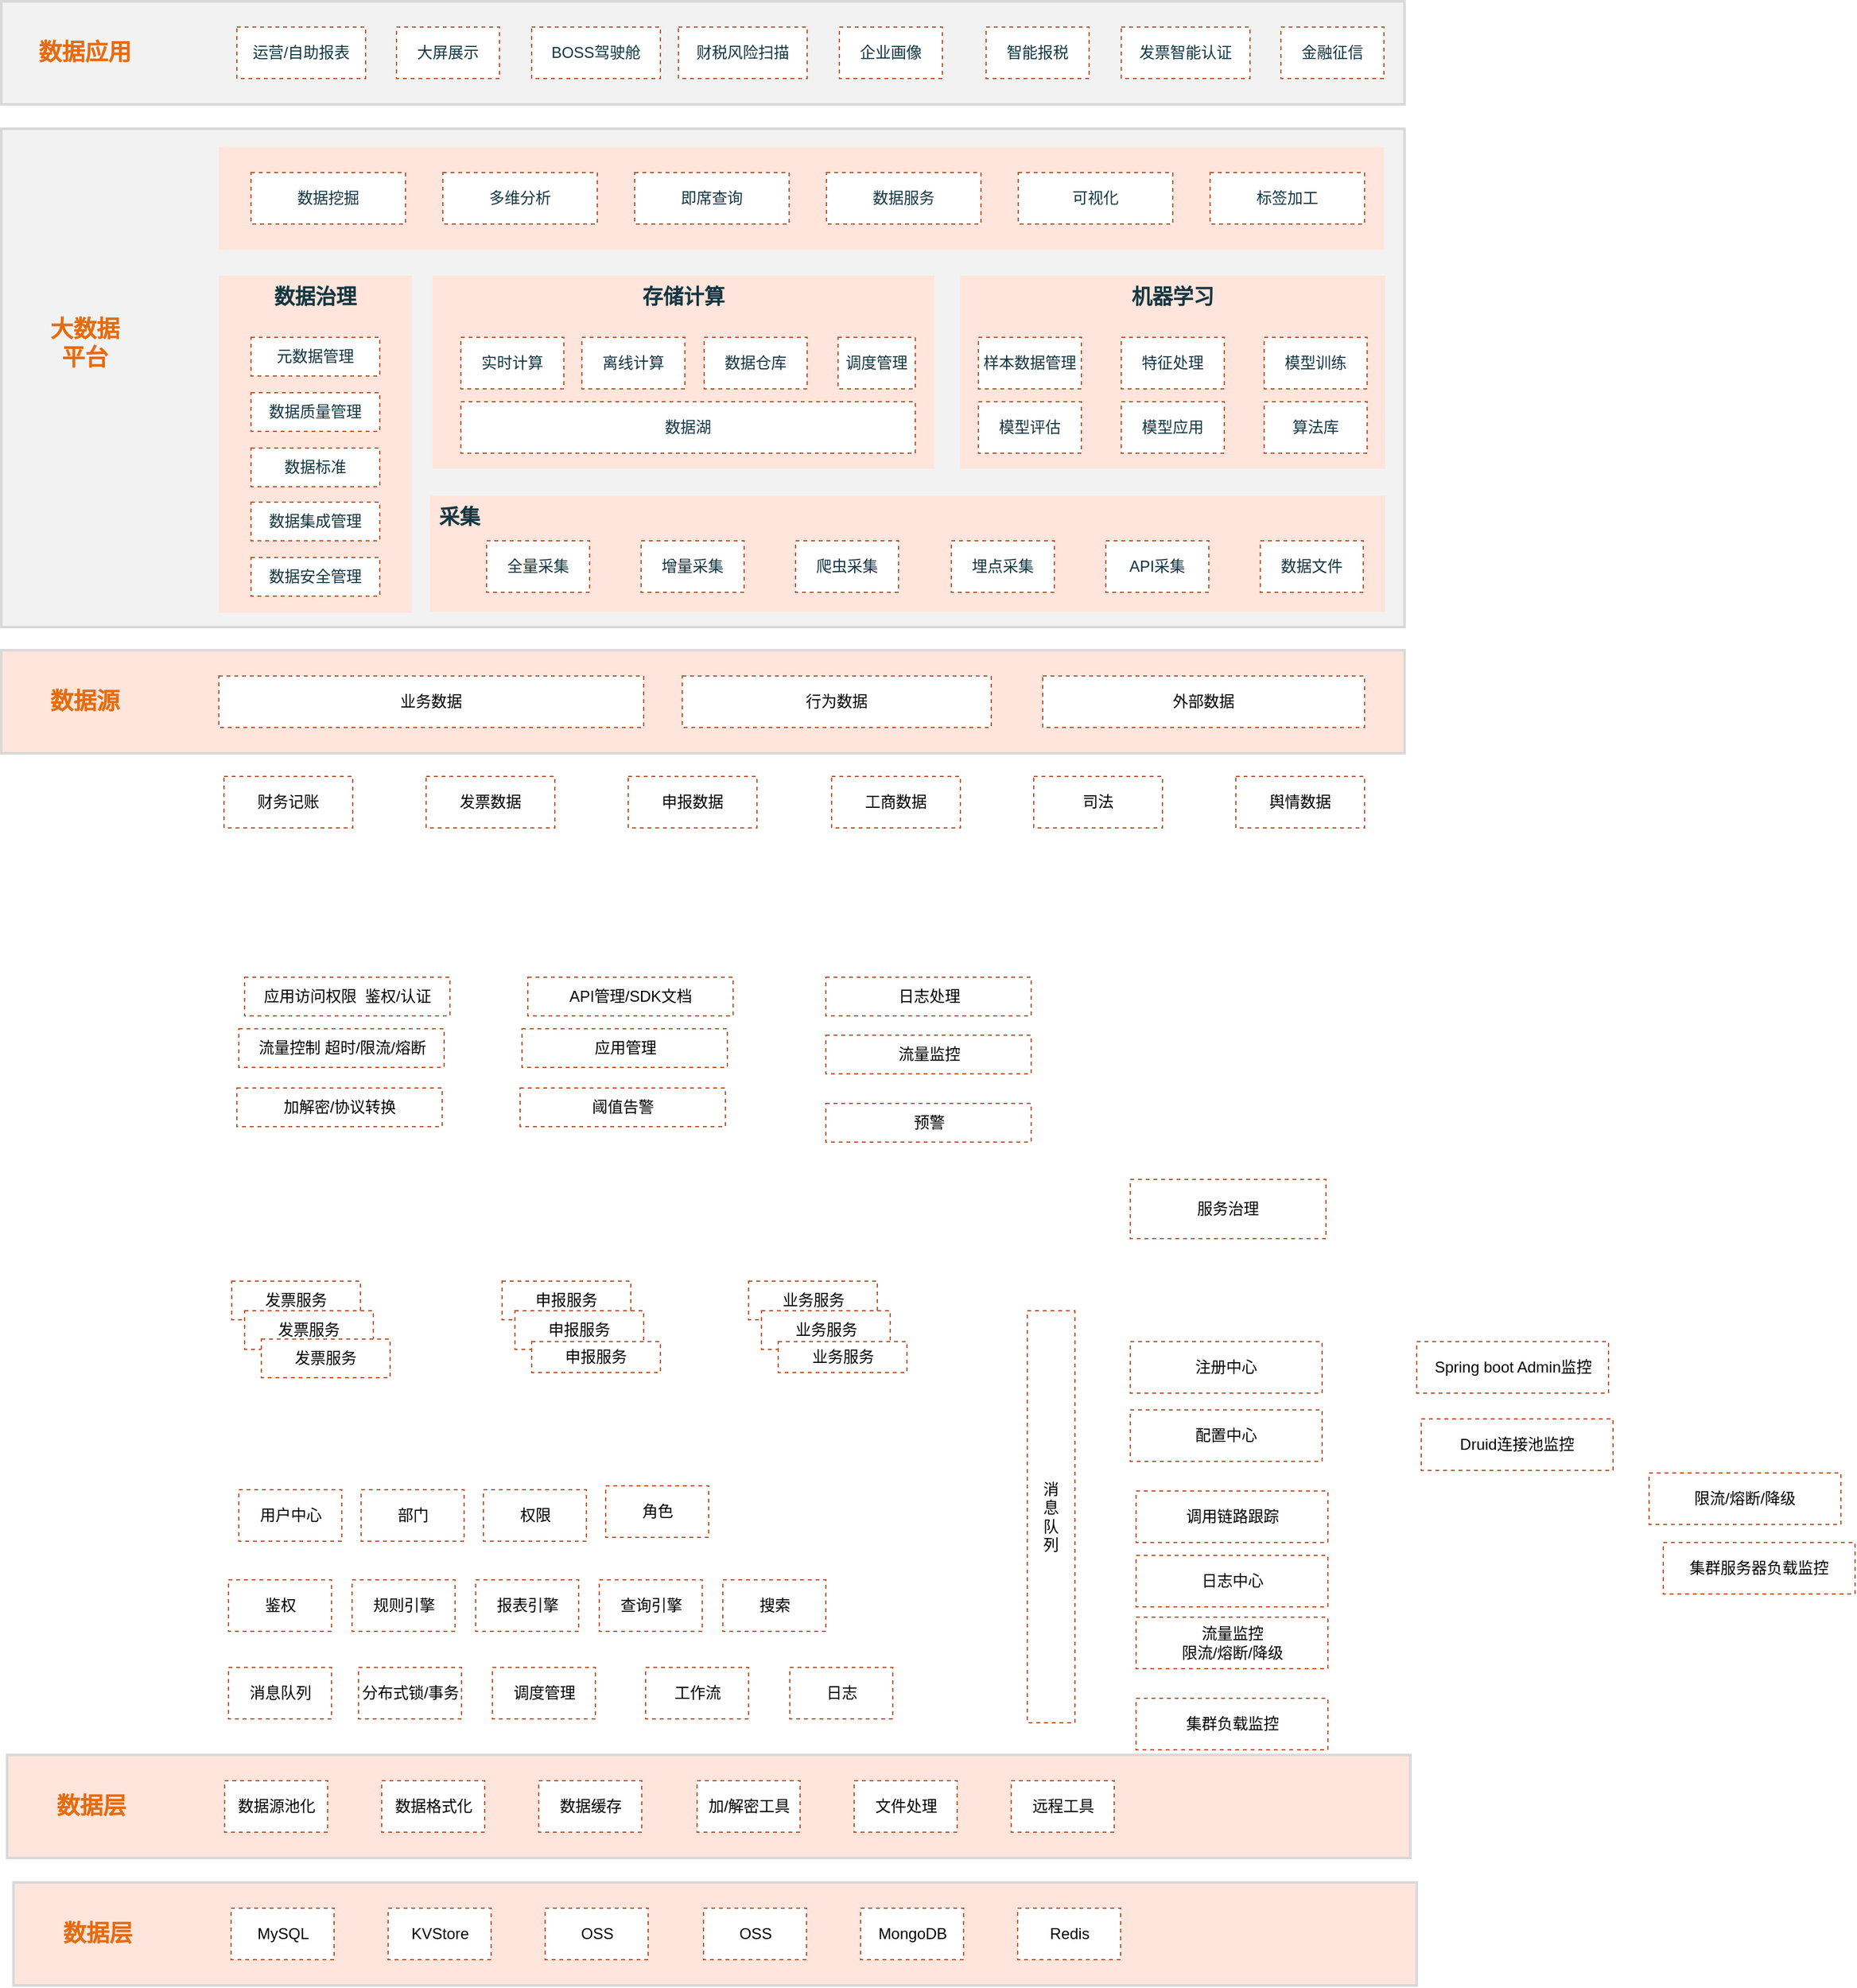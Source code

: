 <mxfile version="16.2.4" type="github">
  <diagram id="H7_tCYUHHZJKz_Q6d8IM" name="第 1 页">
    <mxGraphModel dx="1221" dy="681" grid="0" gridSize="10" guides="1" tooltips="1" connect="1" arrows="1" fold="1" page="0" pageScale="1" pageWidth="827" pageHeight="1169" background="none" math="0" shadow="0">
      <root>
        <mxCell id="0" />
        <mxCell id="1" parent="0" />
        <mxCell id="ndFSLWlLieNPHFFfm7gC-62" value="" style="whiteSpace=wrap;html=1;fontSize=18;fontStyle=1;strokeWidth=2;fillColor=#F2F2F2;strokeColor=#D9D9D9;" parent="1" vertex="1">
          <mxGeometry x="71" y="286" width="1090" height="80" as="geometry" />
        </mxCell>
        <mxCell id="ndFSLWlLieNPHFFfm7gC-60" value="" style="whiteSpace=wrap;html=1;fontSize=18;fontStyle=1;strokeWidth=2;fillColor=#F2F2F2;strokeColor=#D9D9D9;" parent="1" vertex="1">
          <mxGeometry x="71" y="385" width="1090" height="387" as="geometry" />
        </mxCell>
        <mxCell id="ndFSLWlLieNPHFFfm7gC-61" value="" style="whiteSpace=wrap;html=1;align=center;verticalAlign=top;fontSize=16;fontStyle=1;fillColor=#FFE5DB;strokeColor=none;fontColor=#143642;" parent="1" vertex="1">
          <mxGeometry x="240" y="399" width="905" height="80" as="geometry" />
        </mxCell>
        <mxCell id="ndFSLWlLieNPHFFfm7gC-51" value="" style="whiteSpace=wrap;html=1;fillColor=#FFE5DB;strokeColor=#D9D9D9;fontSize=18;fontStyle=1;fontColor=#143642;strokeWidth=2;" parent="1" vertex="1">
          <mxGeometry x="71" y="790" width="1090" height="80" as="geometry" />
        </mxCell>
        <mxCell id="ndFSLWlLieNPHFFfm7gC-1" value="数据源" style="whiteSpace=wrap;html=1;fillColor=none;strokeColor=none;fontSize=18;fontStyle=1;fontColor=#E66B0F;" parent="1" vertex="1">
          <mxGeometry x="76" y="810" width="120" height="40" as="geometry" />
        </mxCell>
        <mxCell id="ndFSLWlLieNPHFFfm7gC-3" value="业务数据" style="whiteSpace=wrap;html=1;strokeColor=#BB5933;dashed=1;" parent="1" vertex="1">
          <mxGeometry x="240" y="810" width="330" height="40" as="geometry" />
        </mxCell>
        <mxCell id="ndFSLWlLieNPHFFfm7gC-4" value="行为数据" style="whiteSpace=wrap;html=1;strokeColor=#BB5933;dashed=1;" parent="1" vertex="1">
          <mxGeometry x="600" y="810" width="240" height="40" as="geometry" />
        </mxCell>
        <mxCell id="ndFSLWlLieNPHFFfm7gC-5" value="外部数据" style="whiteSpace=wrap;html=1;strokeColor=#BB5933;dashed=1;" parent="1" vertex="1">
          <mxGeometry x="880" y="810" width="250" height="40" as="geometry" />
        </mxCell>
        <mxCell id="ndFSLWlLieNPHFFfm7gC-6" value="&lt;b&gt;&lt;font style=&quot;font-size: 16px&quot;&gt;采集&lt;/font&gt;&lt;/b&gt;" style="whiteSpace=wrap;html=1;align=left;verticalAlign=top;spacingLeft=5;spacingBottom=0;spacingRight=0;spacingTop=0;fillColor=#FFE5DB;strokeColor=none;fontColor=#143642;" parent="1" vertex="1">
          <mxGeometry x="404" y="670" width="742" height="90" as="geometry" />
        </mxCell>
        <mxCell id="ndFSLWlLieNPHFFfm7gC-7" value="全量采集" style="whiteSpace=wrap;html=1;fillColor=#FFFFFF;strokeColor=#BB5933;fontColor=#143642;dashed=1;" parent="1" vertex="1">
          <mxGeometry x="448" y="705" width="80" height="40" as="geometry" />
        </mxCell>
        <mxCell id="ndFSLWlLieNPHFFfm7gC-8" value="增量采集" style="whiteSpace=wrap;html=1;fillColor=#FFFFFF;strokeColor=#BB5933;fontColor=#143642;dashed=1;" parent="1" vertex="1">
          <mxGeometry x="568" y="705" width="80" height="40" as="geometry" />
        </mxCell>
        <mxCell id="ndFSLWlLieNPHFFfm7gC-9" value="爬虫采集" style="whiteSpace=wrap;html=1;fillColor=#FFFFFF;strokeColor=#BB5933;fontColor=#143642;dashed=1;" parent="1" vertex="1">
          <mxGeometry x="688" y="705" width="80" height="40" as="geometry" />
        </mxCell>
        <mxCell id="ndFSLWlLieNPHFFfm7gC-11" value="埋点采集" style="whiteSpace=wrap;html=1;fillColor=#FFFFFF;strokeColor=#BB5933;fontColor=#143642;dashed=1;" parent="1" vertex="1">
          <mxGeometry x="809" y="705" width="80" height="40" as="geometry" />
        </mxCell>
        <mxCell id="ndFSLWlLieNPHFFfm7gC-12" value="存储计算" style="whiteSpace=wrap;html=1;verticalAlign=top;fontSize=16;align=center;fontStyle=1;fillColor=#FFE5DB;strokeColor=none;fontColor=#143642;" parent="1" vertex="1">
          <mxGeometry x="406" y="499" width="390" height="150" as="geometry" />
        </mxCell>
        <mxCell id="ndFSLWlLieNPHFFfm7gC-13" value="实时计算" style="whiteSpace=wrap;html=1;fillColor=#FFFFFF;strokeColor=#BB5933;fontColor=#143642;dashed=1;" parent="1" vertex="1">
          <mxGeometry x="428" y="547" width="80" height="40" as="geometry" />
        </mxCell>
        <mxCell id="ndFSLWlLieNPHFFfm7gC-14" value="离线计算" style="whiteSpace=wrap;html=1;fillColor=#FFFFFF;strokeColor=#BB5933;fontColor=#143642;dashed=1;" parent="1" vertex="1">
          <mxGeometry x="522" y="547" width="80" height="40" as="geometry" />
        </mxCell>
        <mxCell id="ndFSLWlLieNPHFFfm7gC-15" value="数据仓库" style="whiteSpace=wrap;html=1;fillColor=#FFFFFF;strokeColor=#BB5933;fontColor=#143642;dashed=1;" parent="1" vertex="1">
          <mxGeometry x="617" y="547" width="80" height="40" as="geometry" />
        </mxCell>
        <mxCell id="ndFSLWlLieNPHFFfm7gC-16" value="调度管理" style="whiteSpace=wrap;html=1;fillColor=#FFFFFF;strokeColor=#BB5933;fontColor=#143642;dashed=1;" parent="1" vertex="1">
          <mxGeometry x="721" y="547" width="60" height="40" as="geometry" />
        </mxCell>
        <mxCell id="ndFSLWlLieNPHFFfm7gC-17" value="数据湖" style="whiteSpace=wrap;html=1;fillColor=#FFFFFF;strokeColor=#BB5933;fontColor=#143642;dashed=1;" parent="1" vertex="1">
          <mxGeometry x="428" y="597" width="353" height="40" as="geometry" />
        </mxCell>
        <mxCell id="ndFSLWlLieNPHFFfm7gC-18" value="机器学习" style="whiteSpace=wrap;html=1;verticalAlign=top;fontSize=16;fontStyle=1;fillColor=#FFE5DB;strokeColor=none;fontColor=#143642;" parent="1" vertex="1">
          <mxGeometry x="816" y="499" width="330" height="150" as="geometry" />
        </mxCell>
        <mxCell id="ndFSLWlLieNPHFFfm7gC-19" value="即席查询" style="whiteSpace=wrap;html=1;fillColor=#FFFFFF;strokeColor=#BB5933;fontColor=#143642;dashed=1;" parent="1" vertex="1">
          <mxGeometry x="563" y="419" width="120" height="40" as="geometry" />
        </mxCell>
        <mxCell id="ndFSLWlLieNPHFFfm7gC-20" value="多维分析" style="whiteSpace=wrap;html=1;fillColor=#FFFFFF;strokeColor=#BB5933;fontColor=#143642;dashed=1;" parent="1" vertex="1">
          <mxGeometry x="414" y="419" width="120" height="40" as="geometry" />
        </mxCell>
        <mxCell id="ndFSLWlLieNPHFFfm7gC-21" value="数据服务" style="whiteSpace=wrap;html=1;fillColor=#FFFFFF;strokeColor=#BB5933;fontColor=#143642;dashed=1;" parent="1" vertex="1">
          <mxGeometry x="712" y="419" width="120" height="40" as="geometry" />
        </mxCell>
        <mxCell id="ndFSLWlLieNPHFFfm7gC-22" value="算法库" style="whiteSpace=wrap;html=1;fillColor=#FFFFFF;strokeColor=#BB5933;fontColor=#143642;dashed=1;" parent="1" vertex="1">
          <mxGeometry x="1052" y="597" width="80" height="40" as="geometry" />
        </mxCell>
        <mxCell id="ndFSLWlLieNPHFFfm7gC-23" value="模型训练" style="whiteSpace=wrap;html=1;fillColor=#FFFFFF;strokeColor=#BB5933;fontColor=#143642;dashed=1;" parent="1" vertex="1">
          <mxGeometry x="1052" y="547" width="80" height="40" as="geometry" />
        </mxCell>
        <mxCell id="ndFSLWlLieNPHFFfm7gC-24" value="模型应用" style="whiteSpace=wrap;html=1;fillColor=#FFFFFF;strokeColor=#BB5933;fontColor=#143642;dashed=1;" parent="1" vertex="1">
          <mxGeometry x="941" y="597" width="80" height="40" as="geometry" />
        </mxCell>
        <mxCell id="ndFSLWlLieNPHFFfm7gC-25" value="模型评估" style="whiteSpace=wrap;html=1;fillColor=#FFFFFF;strokeColor=#BB5933;fontColor=#143642;dashed=1;" parent="1" vertex="1">
          <mxGeometry x="830" y="597" width="80" height="40" as="geometry" />
        </mxCell>
        <mxCell id="ndFSLWlLieNPHFFfm7gC-28" value="样本数据管理" style="whiteSpace=wrap;html=1;fillColor=#FFFFFF;strokeColor=#BB5933;fontColor=#143642;dashed=1;" parent="1" vertex="1">
          <mxGeometry x="830" y="547" width="80" height="40" as="geometry" />
        </mxCell>
        <mxCell id="ndFSLWlLieNPHFFfm7gC-29" value="特征处理" style="whiteSpace=wrap;html=1;fillColor=#FFFFFF;strokeColor=#BB5933;fontColor=#143642;dashed=1;" parent="1" vertex="1">
          <mxGeometry x="941" y="547" width="80" height="40" as="geometry" />
        </mxCell>
        <mxCell id="ndFSLWlLieNPHFFfm7gC-31" value="数据治理" style="whiteSpace=wrap;html=1;align=center;verticalAlign=top;fontSize=16;fontStyle=1;fillColor=#FFE5DB;strokeColor=none;fontColor=#143642;" parent="1" vertex="1">
          <mxGeometry x="240" y="499" width="150" height="262" as="geometry" />
        </mxCell>
        <mxCell id="ndFSLWlLieNPHFFfm7gC-32" value="元数据管理" style="whiteSpace=wrap;html=1;fillColor=#FFFFFF;strokeColor=#BB5933;fontColor=#143642;dashed=1;" parent="1" vertex="1">
          <mxGeometry x="265" y="547" width="100" height="30" as="geometry" />
        </mxCell>
        <mxCell id="ndFSLWlLieNPHFFfm7gC-33" value="数据质量管理" style="whiteSpace=wrap;html=1;fillColor=#FFFFFF;strokeColor=#BB5933;fontColor=#143642;dashed=1;" parent="1" vertex="1">
          <mxGeometry x="265" y="590" width="100" height="30" as="geometry" />
        </mxCell>
        <mxCell id="ndFSLWlLieNPHFFfm7gC-34" value="数据标准" style="whiteSpace=wrap;html=1;fillColor=#FFFFFF;strokeColor=#BB5933;fontColor=#143642;dashed=1;" parent="1" vertex="1">
          <mxGeometry x="265" y="633" width="100" height="30" as="geometry" />
        </mxCell>
        <mxCell id="ndFSLWlLieNPHFFfm7gC-35" value="数据安全管理" style="whiteSpace=wrap;html=1;fillColor=#FFFFFF;strokeColor=#BB5933;fontColor=#143642;dashed=1;" parent="1" vertex="1">
          <mxGeometry x="265" y="718" width="100" height="30" as="geometry" />
        </mxCell>
        <mxCell id="ndFSLWlLieNPHFFfm7gC-36" value="可视化" style="whiteSpace=wrap;html=1;fillColor=#FFFFFF;strokeColor=#BB5933;fontColor=#143642;dashed=1;" parent="1" vertex="1">
          <mxGeometry x="861" y="419" width="120" height="40" as="geometry" />
        </mxCell>
        <mxCell id="ndFSLWlLieNPHFFfm7gC-37" value="运营/自助报表" style="whiteSpace=wrap;html=1;fillColor=#FFFFFF;strokeColor=#BB5933;fontColor=#143642;dashed=1;" parent="1" vertex="1">
          <mxGeometry x="254" y="306" width="100" height="40" as="geometry" />
        </mxCell>
        <mxCell id="ndFSLWlLieNPHFFfm7gC-38" value="标签加工" style="whiteSpace=wrap;html=1;fillColor=#FFFFFF;strokeColor=#BB5933;fontColor=#143642;dashed=1;" parent="1" vertex="1">
          <mxGeometry x="1010" y="419" width="120" height="40" as="geometry" />
        </mxCell>
        <mxCell id="ndFSLWlLieNPHFFfm7gC-40" value="BOSS驾驶舱" style="whiteSpace=wrap;html=1;fillColor=#FFFFFF;strokeColor=#BB5933;fontColor=#143642;dashed=1;" parent="1" vertex="1">
          <mxGeometry x="483" y="306" width="100" height="40" as="geometry" />
        </mxCell>
        <mxCell id="ndFSLWlLieNPHFFfm7gC-41" value="大屏展示" style="whiteSpace=wrap;html=1;fillColor=#FFFFFF;strokeColor=#BB5933;fontColor=#143642;dashed=1;" parent="1" vertex="1">
          <mxGeometry x="378" y="306" width="80" height="40" as="geometry" />
        </mxCell>
        <mxCell id="ndFSLWlLieNPHFFfm7gC-42" value="财税风险扫描" style="whiteSpace=wrap;html=1;fillColor=#FFFFFF;strokeColor=#BB5933;fontColor=#143642;dashed=1;" parent="1" vertex="1">
          <mxGeometry x="597" y="306" width="100" height="40" as="geometry" />
        </mxCell>
        <mxCell id="ndFSLWlLieNPHFFfm7gC-43" value="企业画像" style="whiteSpace=wrap;html=1;fillColor=#FFFFFF;strokeColor=#BB5933;fontColor=#143642;dashed=1;" parent="1" vertex="1">
          <mxGeometry x="722" y="306" width="80" height="40" as="geometry" />
        </mxCell>
        <mxCell id="ndFSLWlLieNPHFFfm7gC-44" value="智能报税" style="whiteSpace=wrap;html=1;fillColor=#FFFFFF;strokeColor=#BB5933;fontColor=#143642;dashed=1;" parent="1" vertex="1">
          <mxGeometry x="836" y="306" width="80" height="40" as="geometry" />
        </mxCell>
        <mxCell id="ndFSLWlLieNPHFFfm7gC-45" value="数据挖掘" style="whiteSpace=wrap;html=1;fillColor=#FFFFFF;strokeColor=#BB5933;fontColor=#143642;dashed=1;" parent="1" vertex="1">
          <mxGeometry x="265" y="419" width="120" height="40" as="geometry" />
        </mxCell>
        <mxCell id="ndFSLWlLieNPHFFfm7gC-46" value="API采集" style="whiteSpace=wrap;html=1;fillColor=#FFFFFF;strokeColor=#BB5933;fontColor=#143642;dashed=1;" parent="1" vertex="1">
          <mxGeometry x="929" y="705" width="80" height="40" as="geometry" />
        </mxCell>
        <mxCell id="ndFSLWlLieNPHFFfm7gC-47" value="数据文件" style="whiteSpace=wrap;html=1;fillColor=#FFFFFF;strokeColor=#BB5933;fontColor=#143642;dashed=1;" parent="1" vertex="1">
          <mxGeometry x="1049" y="705" width="80" height="40" as="geometry" />
        </mxCell>
        <mxCell id="ndFSLWlLieNPHFFfm7gC-48" value="数据集成管理" style="whiteSpace=wrap;html=1;fillColor=#FFFFFF;strokeColor=#BB5933;fontColor=#143642;dashed=1;" parent="1" vertex="1">
          <mxGeometry x="265" y="675" width="100" height="30" as="geometry" />
        </mxCell>
        <mxCell id="ndFSLWlLieNPHFFfm7gC-49" value="数据应用" style="whiteSpace=wrap;html=1;fillColor=none;strokeColor=none;fontStyle=1;fontSize=18;fontColor=#E66B0F;" parent="1" vertex="1">
          <mxGeometry x="76" y="306" width="120" height="40" as="geometry" />
        </mxCell>
        <mxCell id="ndFSLWlLieNPHFFfm7gC-50" value="大数据&lt;br&gt;平台" style="whiteSpace=wrap;html=1;fontSize=18;fontStyle=1;strokeColor=none;fillColor=none;fontColor=#E66B0F;" parent="1" vertex="1">
          <mxGeometry x="76" y="532" width="120" height="40" as="geometry" />
        </mxCell>
        <mxCell id="ndFSLWlLieNPHFFfm7gC-63" value="发票智能认证" style="whiteSpace=wrap;html=1;fillColor=#FFFFFF;strokeColor=#BB5933;fontColor=#143642;dashed=1;" parent="1" vertex="1">
          <mxGeometry x="941" y="306" width="100" height="40" as="geometry" />
        </mxCell>
        <mxCell id="ndFSLWlLieNPHFFfm7gC-64" value="金融征信" style="whiteSpace=wrap;html=1;fillColor=#FFFFFF;strokeColor=#BB5933;fontColor=#143642;dashed=1;" parent="1" vertex="1">
          <mxGeometry x="1065" y="306" width="80" height="40" as="geometry" />
        </mxCell>
        <mxCell id="ndFSLWlLieNPHFFfm7gC-69" value="财务记账" style="whiteSpace=wrap;html=1;strokeColor=#BB5933;dashed=1;" parent="1" vertex="1">
          <mxGeometry x="244" y="888" width="100" height="40" as="geometry" />
        </mxCell>
        <mxCell id="ndFSLWlLieNPHFFfm7gC-70" value="发票数据" style="whiteSpace=wrap;html=1;strokeColor=#BB5933;dashed=1;" parent="1" vertex="1">
          <mxGeometry x="401" y="888" width="100" height="40" as="geometry" />
        </mxCell>
        <mxCell id="ndFSLWlLieNPHFFfm7gC-71" value="申报数据" style="whiteSpace=wrap;html=1;strokeColor=#BB5933;dashed=1;" parent="1" vertex="1">
          <mxGeometry x="558" y="888" width="100" height="40" as="geometry" />
        </mxCell>
        <mxCell id="ndFSLWlLieNPHFFfm7gC-72" value="工商数据" style="whiteSpace=wrap;html=1;strokeColor=#BB5933;dashed=1;" parent="1" vertex="1">
          <mxGeometry x="716" y="888" width="100" height="40" as="geometry" />
        </mxCell>
        <mxCell id="ndFSLWlLieNPHFFfm7gC-73" value="司法" style="whiteSpace=wrap;html=1;strokeColor=#BB5933;dashed=1;" parent="1" vertex="1">
          <mxGeometry x="873" y="888" width="100" height="40" as="geometry" />
        </mxCell>
        <mxCell id="ndFSLWlLieNPHFFfm7gC-74" value="舆情数据" style="whiteSpace=wrap;html=1;strokeColor=#BB5933;dashed=1;" parent="1" vertex="1">
          <mxGeometry x="1030" y="888" width="100" height="40" as="geometry" />
        </mxCell>
        <mxCell id="ndFSLWlLieNPHFFfm7gC-75" value="" style="whiteSpace=wrap;html=1;fillColor=#FFE5DB;strokeColor=#D9D9D9;fontSize=18;fontStyle=1;fontColor=#143642;strokeWidth=2;" parent="1" vertex="1">
          <mxGeometry x="80.5" y="1747" width="1090" height="80" as="geometry" />
        </mxCell>
        <mxCell id="ndFSLWlLieNPHFFfm7gC-76" value="数据层" style="whiteSpace=wrap;html=1;fillColor=none;strokeColor=none;fontSize=18;fontStyle=1;fontColor=#E66B0F;" parent="1" vertex="1">
          <mxGeometry x="85.5" y="1767" width="120" height="40" as="geometry" />
        </mxCell>
        <mxCell id="ndFSLWlLieNPHFFfm7gC-77" value="MySQL" style="whiteSpace=wrap;html=1;strokeColor=#BB5933;dashed=1;" parent="1" vertex="1">
          <mxGeometry x="249.5" y="1767" width="80" height="40" as="geometry" />
        </mxCell>
        <mxCell id="ndFSLWlLieNPHFFfm7gC-78" value="KVStore" style="whiteSpace=wrap;html=1;strokeColor=#BB5933;dashed=1;" parent="1" vertex="1">
          <mxGeometry x="371.5" y="1767" width="80" height="40" as="geometry" />
        </mxCell>
        <mxCell id="ndFSLWlLieNPHFFfm7gC-79" value="OSS" style="whiteSpace=wrap;html=1;strokeColor=#BB5933;dashed=1;" parent="1" vertex="1">
          <mxGeometry x="493.5" y="1767" width="80" height="40" as="geometry" />
        </mxCell>
        <mxCell id="ndFSLWlLieNPHFFfm7gC-80" value="OSS" style="whiteSpace=wrap;html=1;strokeColor=#BB5933;dashed=1;" parent="1" vertex="1">
          <mxGeometry x="616.5" y="1767" width="80" height="40" as="geometry" />
        </mxCell>
        <mxCell id="ndFSLWlLieNPHFFfm7gC-81" value="MongoDB" style="whiteSpace=wrap;html=1;strokeColor=#BB5933;dashed=1;" parent="1" vertex="1">
          <mxGeometry x="738.5" y="1767" width="80" height="40" as="geometry" />
        </mxCell>
        <mxCell id="ndFSLWlLieNPHFFfm7gC-82" value="Redis" style="whiteSpace=wrap;html=1;strokeColor=#BB5933;dashed=1;" parent="1" vertex="1">
          <mxGeometry x="860.5" y="1767" width="80" height="40" as="geometry" />
        </mxCell>
        <mxCell id="ndFSLWlLieNPHFFfm7gC-84" value="" style="whiteSpace=wrap;html=1;fillColor=#FFE5DB;strokeColor=#D9D9D9;fontSize=18;fontStyle=1;fontColor=#143642;strokeWidth=2;" parent="1" vertex="1">
          <mxGeometry x="75.5" y="1648" width="1090" height="80" as="geometry" />
        </mxCell>
        <mxCell id="ndFSLWlLieNPHFFfm7gC-85" value="数据层" style="whiteSpace=wrap;html=1;fillColor=none;strokeColor=none;fontSize=18;fontStyle=1;fontColor=#E66B0F;" parent="1" vertex="1">
          <mxGeometry x="80.5" y="1668" width="120" height="40" as="geometry" />
        </mxCell>
        <mxCell id="ndFSLWlLieNPHFFfm7gC-86" value="数据源池化" style="whiteSpace=wrap;html=1;strokeColor=#BB5933;dashed=1;" parent="1" vertex="1">
          <mxGeometry x="244.5" y="1668" width="80" height="40" as="geometry" />
        </mxCell>
        <mxCell id="ndFSLWlLieNPHFFfm7gC-87" value="数据格式化" style="whiteSpace=wrap;html=1;strokeColor=#BB5933;dashed=1;" parent="1" vertex="1">
          <mxGeometry x="366.5" y="1668" width="80" height="40" as="geometry" />
        </mxCell>
        <mxCell id="ndFSLWlLieNPHFFfm7gC-88" value="数据缓存" style="whiteSpace=wrap;html=1;strokeColor=#BB5933;dashed=1;" parent="1" vertex="1">
          <mxGeometry x="488.5" y="1668" width="80" height="40" as="geometry" />
        </mxCell>
        <mxCell id="ndFSLWlLieNPHFFfm7gC-89" value="加/解密工具" style="whiteSpace=wrap;html=1;strokeColor=#BB5933;dashed=1;" parent="1" vertex="1">
          <mxGeometry x="611.5" y="1668" width="80" height="40" as="geometry" />
        </mxCell>
        <mxCell id="ndFSLWlLieNPHFFfm7gC-90" value="文件处理" style="whiteSpace=wrap;html=1;strokeColor=#BB5933;dashed=1;" parent="1" vertex="1">
          <mxGeometry x="733.5" y="1668" width="80" height="40" as="geometry" />
        </mxCell>
        <mxCell id="ndFSLWlLieNPHFFfm7gC-91" value="远程工具" style="whiteSpace=wrap;html=1;strokeColor=#BB5933;dashed=1;" parent="1" vertex="1">
          <mxGeometry x="855.5" y="1668" width="80" height="40" as="geometry" />
        </mxCell>
        <mxCell id="ndFSLWlLieNPHFFfm7gC-92" value="消息队列" style="whiteSpace=wrap;html=1;strokeColor=#BB5933;dashed=1;" parent="1" vertex="1">
          <mxGeometry x="247.5" y="1580" width="80" height="40" as="geometry" />
        </mxCell>
        <mxCell id="ndFSLWlLieNPHFFfm7gC-93" value="分布式锁/事务" style="whiteSpace=wrap;html=1;strokeColor=#BB5933;dashed=1;" parent="1" vertex="1">
          <mxGeometry x="348.5" y="1580" width="80" height="40" as="geometry" />
        </mxCell>
        <mxCell id="ndFSLWlLieNPHFFfm7gC-94" value="调度管理" style="whiteSpace=wrap;html=1;strokeColor=#BB5933;dashed=1;" parent="1" vertex="1">
          <mxGeometry x="452.5" y="1580" width="80" height="40" as="geometry" />
        </mxCell>
        <mxCell id="ndFSLWlLieNPHFFfm7gC-95" value="工作流" style="whiteSpace=wrap;html=1;strokeColor=#BB5933;dashed=1;" parent="1" vertex="1">
          <mxGeometry x="571.5" y="1580" width="80" height="40" as="geometry" />
        </mxCell>
        <mxCell id="ndFSLWlLieNPHFFfm7gC-96" value="搜索" style="whiteSpace=wrap;html=1;strokeColor=#BB5933;dashed=1;" parent="1" vertex="1">
          <mxGeometry x="631.5" y="1512" width="80" height="40" as="geometry" />
        </mxCell>
        <mxCell id="ndFSLWlLieNPHFFfm7gC-97" value="查询引擎" style="whiteSpace=wrap;html=1;strokeColor=#BB5933;dashed=1;" parent="1" vertex="1">
          <mxGeometry x="535.5" y="1512" width="80" height="40" as="geometry" />
        </mxCell>
        <mxCell id="ndFSLWlLieNPHFFfm7gC-98" value="报表引擎" style="whiteSpace=wrap;html=1;strokeColor=#BB5933;dashed=1;" parent="1" vertex="1">
          <mxGeometry x="439.5" y="1512" width="80" height="40" as="geometry" />
        </mxCell>
        <mxCell id="ndFSLWlLieNPHFFfm7gC-99" value="规则引擎" style="whiteSpace=wrap;html=1;strokeColor=#BB5933;dashed=1;" parent="1" vertex="1">
          <mxGeometry x="343.5" y="1512" width="80" height="40" as="geometry" />
        </mxCell>
        <mxCell id="ndFSLWlLieNPHFFfm7gC-100" value="鉴权" style="whiteSpace=wrap;html=1;strokeColor=#BB5933;dashed=1;" parent="1" vertex="1">
          <mxGeometry x="247.5" y="1512" width="80" height="40" as="geometry" />
        </mxCell>
        <mxCell id="ndFSLWlLieNPHFFfm7gC-101" value="日志" style="whiteSpace=wrap;html=1;strokeColor=#BB5933;dashed=1;" parent="1" vertex="1">
          <mxGeometry x="683.5" y="1580" width="80" height="40" as="geometry" />
        </mxCell>
        <mxCell id="ndFSLWlLieNPHFFfm7gC-102" value="用户中心" style="whiteSpace=wrap;html=1;strokeColor=#BB5933;dashed=1;" parent="1" vertex="1">
          <mxGeometry x="255.5" y="1442" width="80" height="40" as="geometry" />
        </mxCell>
        <mxCell id="ndFSLWlLieNPHFFfm7gC-103" value="部门" style="whiteSpace=wrap;html=1;strokeColor=#BB5933;dashed=1;" parent="1" vertex="1">
          <mxGeometry x="350.5" y="1442" width="80" height="40" as="geometry" />
        </mxCell>
        <mxCell id="ndFSLWlLieNPHFFfm7gC-104" value="权限" style="whiteSpace=wrap;html=1;strokeColor=#BB5933;dashed=1;" parent="1" vertex="1">
          <mxGeometry x="445.5" y="1442" width="80" height="40" as="geometry" />
        </mxCell>
        <mxCell id="ndFSLWlLieNPHFFfm7gC-105" value="角色" style="whiteSpace=wrap;html=1;strokeColor=#BB5933;dashed=1;" parent="1" vertex="1">
          <mxGeometry x="540.5" y="1439" width="80" height="40" as="geometry" />
        </mxCell>
        <mxCell id="ndFSLWlLieNPHFFfm7gC-106" value="发票服务" style="whiteSpace=wrap;html=1;strokeColor=#BB5933;dashed=1;" parent="1" vertex="1">
          <mxGeometry x="250" y="1280" width="100" height="30" as="geometry" />
        </mxCell>
        <mxCell id="ndFSLWlLieNPHFFfm7gC-108" value="发票服务" style="whiteSpace=wrap;html=1;strokeColor=#BB5933;dashed=1;" parent="1" vertex="1">
          <mxGeometry x="260" y="1303" width="100" height="30" as="geometry" />
        </mxCell>
        <mxCell id="ndFSLWlLieNPHFFfm7gC-110" value="发票服务" style="whiteSpace=wrap;html=1;strokeColor=#BB5933;dashed=1;" parent="1" vertex="1">
          <mxGeometry x="273" y="1325" width="100" height="30" as="geometry" />
        </mxCell>
        <mxCell id="ndFSLWlLieNPHFFfm7gC-111" value="申报服务" style="whiteSpace=wrap;html=1;strokeColor=#BB5933;dashed=1;" parent="1" vertex="1">
          <mxGeometry x="460" y="1280" width="100" height="30" as="geometry" />
        </mxCell>
        <mxCell id="ndFSLWlLieNPHFFfm7gC-112" value="申报服务" style="whiteSpace=wrap;html=1;strokeColor=#BB5933;dashed=1;" parent="1" vertex="1">
          <mxGeometry x="470" y="1303" width="100" height="30" as="geometry" />
        </mxCell>
        <mxCell id="ndFSLWlLieNPHFFfm7gC-113" value="申报服务" style="whiteSpace=wrap;html=1;strokeColor=#BB5933;dashed=1;" parent="1" vertex="1">
          <mxGeometry x="483" y="1327" width="100" height="24" as="geometry" />
        </mxCell>
        <mxCell id="ndFSLWlLieNPHFFfm7gC-114" value="业务服务" style="whiteSpace=wrap;html=1;strokeColor=#BB5933;dashed=1;" parent="1" vertex="1">
          <mxGeometry x="651.5" y="1280" width="100" height="30" as="geometry" />
        </mxCell>
        <mxCell id="ndFSLWlLieNPHFFfm7gC-115" value="业务服务" style="whiteSpace=wrap;html=1;strokeColor=#BB5933;dashed=1;" parent="1" vertex="1">
          <mxGeometry x="661.5" y="1303" width="100" height="30" as="geometry" />
        </mxCell>
        <mxCell id="ndFSLWlLieNPHFFfm7gC-116" value="业务服务" style="whiteSpace=wrap;html=1;strokeColor=#BB5933;dashed=1;" parent="1" vertex="1">
          <mxGeometry x="674.5" y="1327" width="100" height="24" as="geometry" />
        </mxCell>
        <mxCell id="ndFSLWlLieNPHFFfm7gC-117" value="应用访问权限&amp;nbsp; 鉴权/认证" style="whiteSpace=wrap;html=1;strokeColor=#BB5933;dashed=1;" parent="1" vertex="1">
          <mxGeometry x="260" y="1044" width="159.5" height="30" as="geometry" />
        </mxCell>
        <mxCell id="ndFSLWlLieNPHFFfm7gC-118" value="流量控制 超时/限流/熔断" style="whiteSpace=wrap;html=1;strokeColor=#BB5933;dashed=1;" parent="1" vertex="1">
          <mxGeometry x="255.5" y="1084" width="159.5" height="30" as="geometry" />
        </mxCell>
        <mxCell id="ndFSLWlLieNPHFFfm7gC-119" value="加解密/协议转换" style="whiteSpace=wrap;html=1;strokeColor=#BB5933;dashed=1;" parent="1" vertex="1">
          <mxGeometry x="254" y="1130" width="159.5" height="30" as="geometry" />
        </mxCell>
        <mxCell id="ndFSLWlLieNPHFFfm7gC-120" value="日志处理" style="whiteSpace=wrap;html=1;strokeColor=#BB5933;dashed=1;" parent="1" vertex="1">
          <mxGeometry x="711.5" y="1044" width="159.5" height="30" as="geometry" />
        </mxCell>
        <mxCell id="ndFSLWlLieNPHFFfm7gC-121" value="API管理/SDK文档" style="whiteSpace=wrap;html=1;strokeColor=#BB5933;dashed=1;" parent="1" vertex="1">
          <mxGeometry x="480" y="1044" width="159.5" height="30" as="geometry" />
        </mxCell>
        <mxCell id="ndFSLWlLieNPHFFfm7gC-122" value="应用管理" style="whiteSpace=wrap;html=1;strokeColor=#BB5933;dashed=1;" parent="1" vertex="1">
          <mxGeometry x="475.5" y="1084" width="159.5" height="30" as="geometry" />
        </mxCell>
        <mxCell id="ndFSLWlLieNPHFFfm7gC-123" value="阈值告警" style="whiteSpace=wrap;html=1;strokeColor=#BB5933;dashed=1;" parent="1" vertex="1">
          <mxGeometry x="474" y="1130" width="159.5" height="30" as="geometry" />
        </mxCell>
        <mxCell id="ndFSLWlLieNPHFFfm7gC-124" value="流量监控" style="whiteSpace=wrap;html=1;strokeColor=#BB5933;dashed=1;" parent="1" vertex="1">
          <mxGeometry x="711.5" y="1089" width="159.5" height="30" as="geometry" />
        </mxCell>
        <mxCell id="ndFSLWlLieNPHFFfm7gC-125" value="预警" style="whiteSpace=wrap;html=1;strokeColor=#BB5933;dashed=1;" parent="1" vertex="1">
          <mxGeometry x="711.5" y="1142" width="159.5" height="30" as="geometry" />
        </mxCell>
        <mxCell id="LN4RIfl6_Ic5JrLGgOFw-1" value="消&lt;br&gt;息&lt;br&gt;队&lt;br&gt;列" style="whiteSpace=wrap;html=1;strokeColor=#BB5933;dashed=1;" vertex="1" parent="1">
          <mxGeometry x="868" y="1303" width="37" height="320" as="geometry" />
        </mxCell>
        <mxCell id="LN4RIfl6_Ic5JrLGgOFw-2" value="服务治理" style="whiteSpace=wrap;html=1;strokeColor=#BB5933;dashed=1;" vertex="1" parent="1">
          <mxGeometry x="948" y="1201" width="152" height="46" as="geometry" />
        </mxCell>
        <mxCell id="LN4RIfl6_Ic5JrLGgOFw-3" value="Spring boot Admin监控" style="whiteSpace=wrap;html=1;strokeColor=#BB5933;dashed=1;" vertex="1" parent="1">
          <mxGeometry x="1170.5" y="1327" width="149" height="40" as="geometry" />
        </mxCell>
        <mxCell id="LN4RIfl6_Ic5JrLGgOFw-4" value="Druid连接池监控" style="whiteSpace=wrap;html=1;strokeColor=#BB5933;dashed=1;" vertex="1" parent="1">
          <mxGeometry x="1174" y="1387" width="149" height="40" as="geometry" />
        </mxCell>
        <mxCell id="LN4RIfl6_Ic5JrLGgOFw-5" value="调用链路跟踪" style="whiteSpace=wrap;html=1;strokeColor=#BB5933;dashed=1;" vertex="1" parent="1">
          <mxGeometry x="952.5" y="1443" width="149" height="40" as="geometry" />
        </mxCell>
        <mxCell id="LN4RIfl6_Ic5JrLGgOFw-6" value="日志中心" style="whiteSpace=wrap;html=1;strokeColor=#BB5933;dashed=1;" vertex="1" parent="1">
          <mxGeometry x="952.5" y="1493" width="149" height="40" as="geometry" />
        </mxCell>
        <mxCell id="LN4RIfl6_Ic5JrLGgOFw-7" value="集群负载监控" style="whiteSpace=wrap;html=1;strokeColor=#BB5933;dashed=1;" vertex="1" parent="1">
          <mxGeometry x="952.5" y="1604" width="149" height="40" as="geometry" />
        </mxCell>
        <mxCell id="LN4RIfl6_Ic5JrLGgOFw-8" value="集群服务器负载监控" style="whiteSpace=wrap;html=1;strokeColor=#BB5933;dashed=1;" vertex="1" parent="1">
          <mxGeometry x="1362" y="1483" width="149" height="40" as="geometry" />
        </mxCell>
        <mxCell id="LN4RIfl6_Ic5JrLGgOFw-9" value="限流/熔断/降级" style="whiteSpace=wrap;html=1;strokeColor=#BB5933;dashed=1;" vertex="1" parent="1">
          <mxGeometry x="1351" y="1429" width="149" height="40" as="geometry" />
        </mxCell>
        <mxCell id="LN4RIfl6_Ic5JrLGgOFw-10" value="流量监控&lt;br&gt;限流/熔断/降级" style="whiteSpace=wrap;html=1;strokeColor=#BB5933;dashed=1;" vertex="1" parent="1">
          <mxGeometry x="952.5" y="1541" width="149" height="40" as="geometry" />
        </mxCell>
        <mxCell id="LN4RIfl6_Ic5JrLGgOFw-11" value="配置中心" style="whiteSpace=wrap;html=1;strokeColor=#BB5933;dashed=1;" vertex="1" parent="1">
          <mxGeometry x="948" y="1380" width="149" height="40" as="geometry" />
        </mxCell>
        <mxCell id="LN4RIfl6_Ic5JrLGgOFw-12" value="注册中心" style="whiteSpace=wrap;html=1;strokeColor=#BB5933;dashed=1;" vertex="1" parent="1">
          <mxGeometry x="948" y="1327" width="149" height="40" as="geometry" />
        </mxCell>
      </root>
    </mxGraphModel>
  </diagram>
</mxfile>
